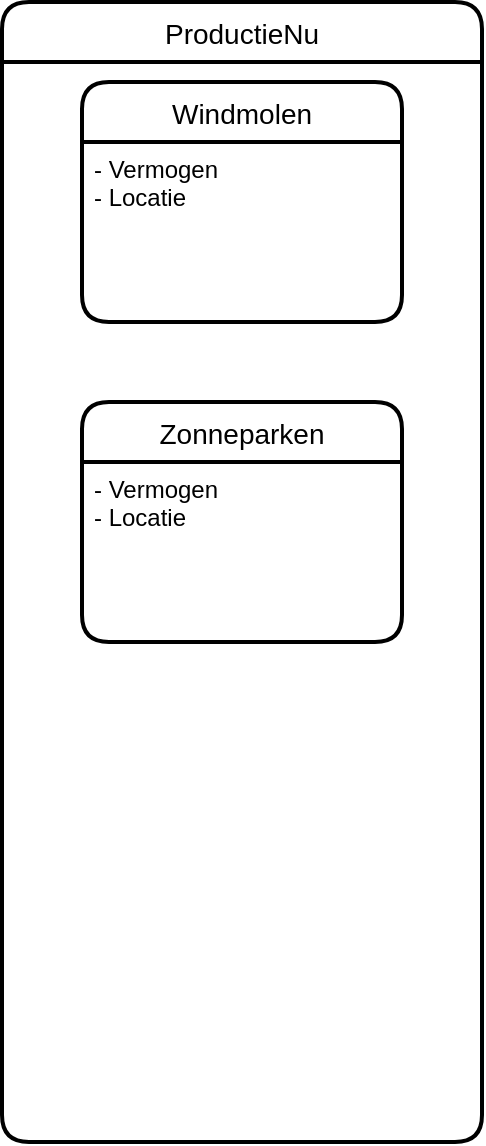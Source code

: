 <mxfile version="14.7.6" type="github">
  <diagram id="PcCnlyiM5x8Xzzrl0rx4" name="Page-1">
    <mxGraphModel dx="819" dy="816" grid="1" gridSize="10" guides="1" tooltips="1" connect="1" arrows="1" fold="1" page="1" pageScale="1" pageWidth="827" pageHeight="1169" math="0" shadow="0">
      <root>
        <mxCell id="0" />
        <mxCell id="1" parent="0" />
        <mxCell id="poVTaHIm7FZyYxVMA4Zd-1" value="Windmolen" style="swimlane;childLayout=stackLayout;horizontal=1;startSize=30;horizontalStack=0;rounded=1;fontSize=14;fontStyle=0;strokeWidth=2;resizeParent=0;resizeLast=1;shadow=0;dashed=0;align=center;" parent="1" vertex="1">
          <mxGeometry x="80" y="160" width="160" height="120" as="geometry" />
        </mxCell>
        <mxCell id="poVTaHIm7FZyYxVMA4Zd-2" value="- Vermogen&#xa;- Locatie&#xa;" style="align=left;strokeColor=none;fillColor=none;spacingLeft=4;fontSize=12;verticalAlign=top;resizable=0;rotatable=0;part=1;" parent="poVTaHIm7FZyYxVMA4Zd-1" vertex="1">
          <mxGeometry y="30" width="160" height="90" as="geometry" />
        </mxCell>
        <mxCell id="poVTaHIm7FZyYxVMA4Zd-3" value="Zonneparken" style="swimlane;childLayout=stackLayout;horizontal=1;startSize=30;horizontalStack=0;rounded=1;fontSize=14;fontStyle=0;strokeWidth=2;resizeParent=0;resizeLast=1;shadow=0;dashed=0;align=center;" parent="1" vertex="1">
          <mxGeometry x="80" y="320" width="160" height="120" as="geometry" />
        </mxCell>
        <mxCell id="poVTaHIm7FZyYxVMA4Zd-4" value="- Vermogen&#xa;- Locatie&#xa;" style="align=left;strokeColor=none;fillColor=none;spacingLeft=4;fontSize=12;verticalAlign=top;resizable=0;rotatable=0;part=1;" parent="poVTaHIm7FZyYxVMA4Zd-3" vertex="1">
          <mxGeometry y="30" width="160" height="90" as="geometry" />
        </mxCell>
        <mxCell id="hnJoUxkJ4wyLzc6gGA6t-2" value="ProductieNu" style="swimlane;childLayout=stackLayout;horizontal=1;startSize=30;horizontalStack=0;rounded=1;fontSize=14;fontStyle=0;strokeWidth=2;resizeParent=0;resizeLast=1;shadow=0;dashed=0;align=center;" vertex="1" parent="1">
          <mxGeometry x="40" y="120" width="240" height="570" as="geometry" />
        </mxCell>
      </root>
    </mxGraphModel>
  </diagram>
</mxfile>
